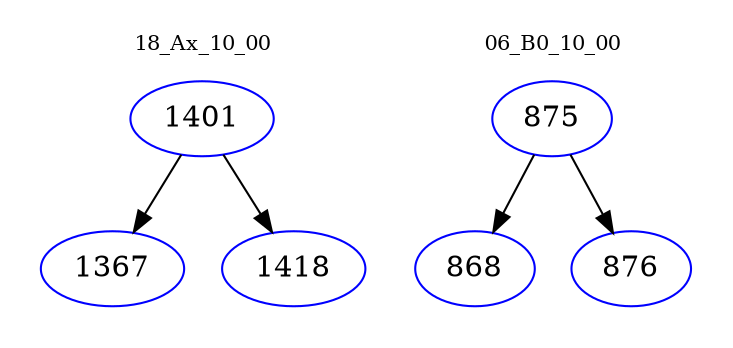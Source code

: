 digraph{
subgraph cluster_0 {
color = white
label = "18_Ax_10_00";
fontsize=10;
T0_1401 [label="1401", color="blue"]
T0_1401 -> T0_1367 [color="black"]
T0_1367 [label="1367", color="blue"]
T0_1401 -> T0_1418 [color="black"]
T0_1418 [label="1418", color="blue"]
}
subgraph cluster_1 {
color = white
label = "06_B0_10_00";
fontsize=10;
T1_875 [label="875", color="blue"]
T1_875 -> T1_868 [color="black"]
T1_868 [label="868", color="blue"]
T1_875 -> T1_876 [color="black"]
T1_876 [label="876", color="blue"]
}
}
